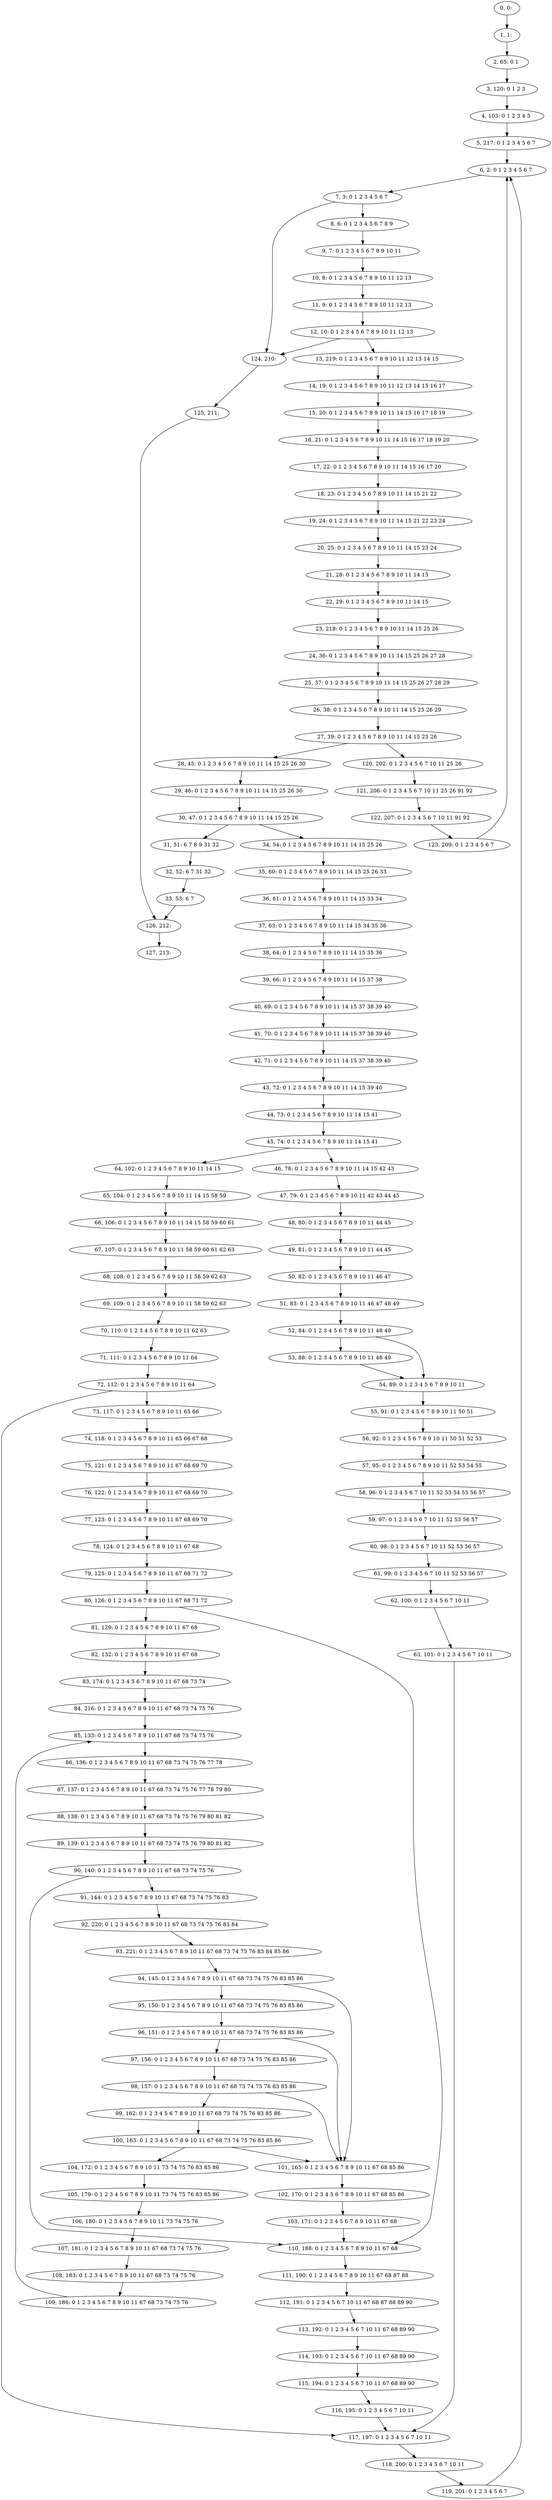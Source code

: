 digraph G {
0[label="0, 0: "];
1[label="1, 1: "];
2[label="2, 65: 0 1 "];
3[label="3, 120: 0 1 2 3 "];
4[label="4, 103: 0 1 2 3 4 5 "];
5[label="5, 217: 0 1 2 3 4 5 6 7 "];
6[label="6, 2: 0 1 2 3 4 5 6 7 "];
7[label="7, 3: 0 1 2 3 4 5 6 7 "];
8[label="8, 6: 0 1 2 3 4 5 6 7 8 9 "];
9[label="9, 7: 0 1 2 3 4 5 6 7 8 9 10 11 "];
10[label="10, 8: 0 1 2 3 4 5 6 7 8 9 10 11 12 13 "];
11[label="11, 9: 0 1 2 3 4 5 6 7 8 9 10 11 12 13 "];
12[label="12, 10: 0 1 2 3 4 5 6 7 8 9 10 11 12 13 "];
13[label="13, 219: 0 1 2 3 4 5 6 7 8 9 10 11 12 13 14 15 "];
14[label="14, 19: 0 1 2 3 4 5 6 7 8 9 10 11 12 13 14 15 16 17 "];
15[label="15, 20: 0 1 2 3 4 5 6 7 8 9 10 11 14 15 16 17 18 19 "];
16[label="16, 21: 0 1 2 3 4 5 6 7 8 9 10 11 14 15 16 17 18 19 20 "];
17[label="17, 22: 0 1 2 3 4 5 6 7 8 9 10 11 14 15 16 17 20 "];
18[label="18, 23: 0 1 2 3 4 5 6 7 8 9 10 11 14 15 21 22 "];
19[label="19, 24: 0 1 2 3 4 5 6 7 8 9 10 11 14 15 21 22 23 24 "];
20[label="20, 25: 0 1 2 3 4 5 6 7 8 9 10 11 14 15 23 24 "];
21[label="21, 28: 0 1 2 3 4 5 6 7 8 9 10 11 14 15 "];
22[label="22, 29: 0 1 2 3 4 5 6 7 8 9 10 11 14 15 "];
23[label="23, 218: 0 1 2 3 4 5 6 7 8 9 10 11 14 15 25 26 "];
24[label="24, 36: 0 1 2 3 4 5 6 7 8 9 10 11 14 15 25 26 27 28 "];
25[label="25, 37: 0 1 2 3 4 5 6 7 8 9 10 11 14 15 25 26 27 28 29 "];
26[label="26, 38: 0 1 2 3 4 5 6 7 8 9 10 11 14 15 25 26 29 "];
27[label="27, 39: 0 1 2 3 4 5 6 7 8 9 10 11 14 15 25 26 "];
28[label="28, 45: 0 1 2 3 4 5 6 7 8 9 10 11 14 15 25 26 30 "];
29[label="29, 46: 0 1 2 3 4 5 6 7 8 9 10 11 14 15 25 26 30 "];
30[label="30, 47: 0 1 2 3 4 5 6 7 8 9 10 11 14 15 25 26 "];
31[label="31, 51: 6 7 8 9 31 32 "];
32[label="32, 52: 6 7 31 32 "];
33[label="33, 53: 6 7 "];
34[label="34, 54: 0 1 2 3 4 5 6 7 8 9 10 11 14 15 25 26 "];
35[label="35, 60: 0 1 2 3 4 5 6 7 8 9 10 11 14 15 25 26 33 "];
36[label="36, 61: 0 1 2 3 4 5 6 7 8 9 10 11 14 15 33 34 "];
37[label="37, 63: 0 1 2 3 4 5 6 7 8 9 10 11 14 15 34 35 36 "];
38[label="38, 64: 0 1 2 3 4 5 6 7 8 9 10 11 14 15 35 36 "];
39[label="39, 66: 0 1 2 3 4 5 6 7 8 9 10 11 14 15 37 38 "];
40[label="40, 69: 0 1 2 3 4 5 6 7 8 9 10 11 14 15 37 38 39 40 "];
41[label="41, 70: 0 1 2 3 4 5 6 7 8 9 10 11 14 15 37 38 39 40 "];
42[label="42, 71: 0 1 2 3 4 5 6 7 8 9 10 11 14 15 37 38 39 40 "];
43[label="43, 72: 0 1 2 3 4 5 6 7 8 9 10 11 14 15 39 40 "];
44[label="44, 73: 0 1 2 3 4 5 6 7 8 9 10 11 14 15 41 "];
45[label="45, 74: 0 1 2 3 4 5 6 7 8 9 10 11 14 15 41 "];
46[label="46, 78: 0 1 2 3 4 5 6 7 8 9 10 11 14 15 42 43 "];
47[label="47, 79: 0 1 2 3 4 5 6 7 8 9 10 11 42 43 44 45 "];
48[label="48, 80: 0 1 2 3 4 5 6 7 8 9 10 11 44 45 "];
49[label="49, 81: 0 1 2 3 4 5 6 7 8 9 10 11 44 45 "];
50[label="50, 82: 0 1 2 3 4 5 6 7 8 9 10 11 46 47 "];
51[label="51, 83: 0 1 2 3 4 5 6 7 8 9 10 11 46 47 48 49 "];
52[label="52, 84: 0 1 2 3 4 5 6 7 8 9 10 11 48 49 "];
53[label="53, 88: 0 1 2 3 4 5 6 7 8 9 10 11 48 49 "];
54[label="54, 89: 0 1 2 3 4 5 6 7 8 9 10 11 "];
55[label="55, 91: 0 1 2 3 4 5 6 7 8 9 10 11 50 51 "];
56[label="56, 92: 0 1 2 3 4 5 6 7 8 9 10 11 50 51 52 53 "];
57[label="57, 95: 0 1 2 3 4 5 6 7 8 9 10 11 52 53 54 55 "];
58[label="58, 96: 0 1 2 3 4 5 6 7 10 11 52 53 54 55 56 57 "];
59[label="59, 97: 0 1 2 3 4 5 6 7 10 11 52 53 56 57 "];
60[label="60, 98: 0 1 2 3 4 5 6 7 10 11 52 53 56 57 "];
61[label="61, 99: 0 1 2 3 4 5 6 7 10 11 52 53 56 57 "];
62[label="62, 100: 0 1 2 3 4 5 6 7 10 11 "];
63[label="63, 101: 0 1 2 3 4 5 6 7 10 11 "];
64[label="64, 102: 0 1 2 3 4 5 6 7 8 9 10 11 14 15 "];
65[label="65, 104: 0 1 2 3 4 5 6 7 8 9 10 11 14 15 58 59 "];
66[label="66, 106: 0 1 2 3 4 5 6 7 8 9 10 11 14 15 58 59 60 61 "];
67[label="67, 107: 0 1 2 3 4 5 6 7 8 9 10 11 58 59 60 61 62 63 "];
68[label="68, 108: 0 1 2 3 4 5 6 7 8 9 10 11 58 59 62 63 "];
69[label="69, 109: 0 1 2 3 4 5 6 7 8 9 10 11 58 59 62 63 "];
70[label="70, 110: 0 1 2 3 4 5 6 7 8 9 10 11 62 63 "];
71[label="71, 111: 0 1 2 3 4 5 6 7 8 9 10 11 64 "];
72[label="72, 112: 0 1 2 3 4 5 6 7 8 9 10 11 64 "];
73[label="73, 117: 0 1 2 3 4 5 6 7 8 9 10 11 65 66 "];
74[label="74, 118: 0 1 2 3 4 5 6 7 8 9 10 11 65 66 67 68 "];
75[label="75, 121: 0 1 2 3 4 5 6 7 8 9 10 11 67 68 69 70 "];
76[label="76, 122: 0 1 2 3 4 5 6 7 8 9 10 11 67 68 69 70 "];
77[label="77, 123: 0 1 2 3 4 5 6 7 8 9 10 11 67 68 69 70 "];
78[label="78, 124: 0 1 2 3 4 5 6 7 8 9 10 11 67 68 "];
79[label="79, 125: 0 1 2 3 4 5 6 7 8 9 10 11 67 68 71 72 "];
80[label="80, 126: 0 1 2 3 4 5 6 7 8 9 10 11 67 68 71 72 "];
81[label="81, 129: 0 1 2 3 4 5 6 7 8 9 10 11 67 68 "];
82[label="82, 132: 0 1 2 3 4 5 6 7 8 9 10 11 67 68 "];
83[label="83, 174: 0 1 2 3 4 5 6 7 8 9 10 11 67 68 73 74 "];
84[label="84, 216: 0 1 2 3 4 5 6 7 8 9 10 11 67 68 73 74 75 76 "];
85[label="85, 133: 0 1 2 3 4 5 6 7 8 9 10 11 67 68 73 74 75 76 "];
86[label="86, 136: 0 1 2 3 4 5 6 7 8 9 10 11 67 68 73 74 75 76 77 78 "];
87[label="87, 137: 0 1 2 3 4 5 6 7 8 9 10 11 67 68 73 74 75 76 77 78 79 80 "];
88[label="88, 138: 0 1 2 3 4 5 6 7 8 9 10 11 67 68 73 74 75 76 79 80 81 82 "];
89[label="89, 139: 0 1 2 3 4 5 6 7 8 9 10 11 67 68 73 74 75 76 79 80 81 82 "];
90[label="90, 140: 0 1 2 3 4 5 6 7 8 9 10 11 67 68 73 74 75 76 "];
91[label="91, 144: 0 1 2 3 4 5 6 7 8 9 10 11 67 68 73 74 75 76 83 "];
92[label="92, 220: 0 1 2 3 4 5 6 7 8 9 10 11 67 68 73 74 75 76 83 84 "];
93[label="93, 221: 0 1 2 3 4 5 6 7 8 9 10 11 67 68 73 74 75 76 83 84 85 86 "];
94[label="94, 145: 0 1 2 3 4 5 6 7 8 9 10 11 67 68 73 74 75 76 83 85 86 "];
95[label="95, 150: 0 1 2 3 4 5 6 7 8 9 10 11 67 68 73 74 75 76 83 85 86 "];
96[label="96, 151: 0 1 2 3 4 5 6 7 8 9 10 11 67 68 73 74 75 76 83 85 86 "];
97[label="97, 156: 0 1 2 3 4 5 6 7 8 9 10 11 67 68 73 74 75 76 83 85 86 "];
98[label="98, 157: 0 1 2 3 4 5 6 7 8 9 10 11 67 68 73 74 75 76 83 85 86 "];
99[label="99, 162: 0 1 2 3 4 5 6 7 8 9 10 11 67 68 73 74 75 76 83 85 86 "];
100[label="100, 163: 0 1 2 3 4 5 6 7 8 9 10 11 67 68 73 74 75 76 83 85 86 "];
101[label="101, 165: 0 1 2 3 4 5 6 7 8 9 10 11 67 68 85 86 "];
102[label="102, 170: 0 1 2 3 4 5 6 7 8 9 10 11 67 68 85 86 "];
103[label="103, 171: 0 1 2 3 4 5 6 7 8 9 10 11 67 68 "];
104[label="104, 172: 0 1 2 3 4 5 6 7 8 9 10 11 73 74 75 76 83 85 86 "];
105[label="105, 179: 0 1 2 3 4 5 6 7 8 9 10 11 73 74 75 76 83 85 86 "];
106[label="106, 180: 0 1 2 3 4 5 6 7 8 9 10 11 73 74 75 76 "];
107[label="107, 181: 0 1 2 3 4 5 6 7 8 9 10 11 67 68 73 74 75 76 "];
108[label="108, 183: 0 1 2 3 4 5 6 7 8 9 10 11 67 68 73 74 75 76 "];
109[label="109, 186: 0 1 2 3 4 5 6 7 8 9 10 11 67 68 73 74 75 76 "];
110[label="110, 188: 0 1 2 3 4 5 6 7 8 9 10 11 67 68 "];
111[label="111, 190: 0 1 2 3 4 5 6 7 8 9 10 11 67 68 87 88 "];
112[label="112, 191: 0 1 2 3 4 5 6 7 10 11 67 68 87 88 89 90 "];
113[label="113, 192: 0 1 2 3 4 5 6 7 10 11 67 68 89 90 "];
114[label="114, 193: 0 1 2 3 4 5 6 7 10 11 67 68 89 90 "];
115[label="115, 194: 0 1 2 3 4 5 6 7 10 11 67 68 89 90 "];
116[label="116, 195: 0 1 2 3 4 5 6 7 10 11 "];
117[label="117, 197: 0 1 2 3 4 5 6 7 10 11 "];
118[label="118, 200: 0 1 2 3 4 5 6 7 10 11 "];
119[label="119, 201: 0 1 2 3 4 5 6 7 "];
120[label="120, 202: 0 1 2 3 4 5 6 7 10 11 25 26 "];
121[label="121, 206: 0 1 2 3 4 5 6 7 10 11 25 26 91 92 "];
122[label="122, 207: 0 1 2 3 4 5 6 7 10 11 91 92 "];
123[label="123, 209: 0 1 2 3 4 5 6 7 "];
124[label="124, 210: "];
125[label="125, 211: "];
126[label="126, 212: "];
127[label="127, 213: "];
0->1 ;
1->2 ;
2->3 ;
3->4 ;
4->5 ;
5->6 ;
6->7 ;
7->8 ;
7->124 ;
8->9 ;
9->10 ;
10->11 ;
11->12 ;
12->13 ;
12->124 ;
13->14 ;
14->15 ;
15->16 ;
16->17 ;
17->18 ;
18->19 ;
19->20 ;
20->21 ;
21->22 ;
22->23 ;
23->24 ;
24->25 ;
25->26 ;
26->27 ;
27->28 ;
27->120 ;
28->29 ;
29->30 ;
30->31 ;
30->34 ;
31->32 ;
32->33 ;
33->126 ;
34->35 ;
35->36 ;
36->37 ;
37->38 ;
38->39 ;
39->40 ;
40->41 ;
41->42 ;
42->43 ;
43->44 ;
44->45 ;
45->46 ;
45->64 ;
46->47 ;
47->48 ;
48->49 ;
49->50 ;
50->51 ;
51->52 ;
52->53 ;
52->54 ;
53->54 ;
54->55 ;
55->56 ;
56->57 ;
57->58 ;
58->59 ;
59->60 ;
60->61 ;
61->62 ;
62->63 ;
63->117 ;
64->65 ;
65->66 ;
66->67 ;
67->68 ;
68->69 ;
69->70 ;
70->71 ;
71->72 ;
72->73 ;
72->117 ;
73->74 ;
74->75 ;
75->76 ;
76->77 ;
77->78 ;
78->79 ;
79->80 ;
80->81 ;
80->110 ;
81->82 ;
82->83 ;
83->84 ;
84->85 ;
85->86 ;
86->87 ;
87->88 ;
88->89 ;
89->90 ;
90->91 ;
90->110 ;
91->92 ;
92->93 ;
93->94 ;
94->95 ;
94->101 ;
95->96 ;
96->97 ;
96->101 ;
97->98 ;
98->99 ;
98->101 ;
99->100 ;
100->101 ;
100->104 ;
101->102 ;
102->103 ;
103->110 ;
104->105 ;
105->106 ;
106->107 ;
107->108 ;
108->109 ;
109->85 ;
110->111 ;
111->112 ;
112->113 ;
113->114 ;
114->115 ;
115->116 ;
116->117 ;
117->118 ;
118->119 ;
119->6 ;
120->121 ;
121->122 ;
122->123 ;
123->6 ;
124->125 ;
125->126 ;
126->127 ;
}
